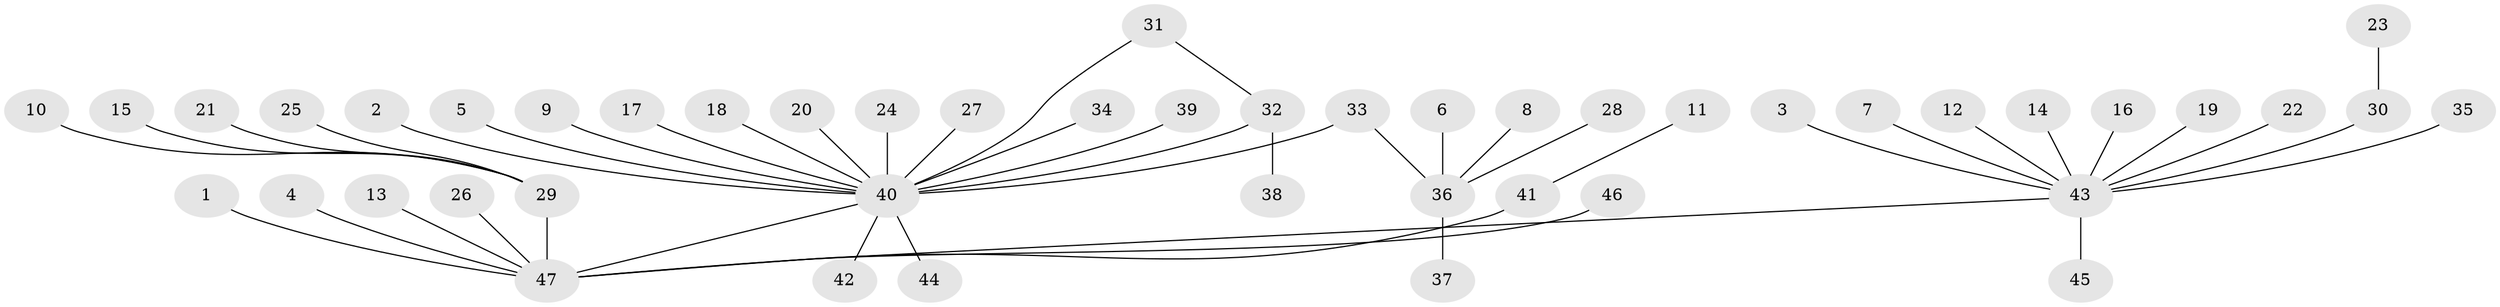 // original degree distribution, {6: 0.017241379310344827, 3: 0.05172413793103448, 20: 0.008620689655172414, 13: 0.008620689655172414, 2: 0.20689655172413793, 5: 0.017241379310344827, 14: 0.008620689655172414, 8: 0.017241379310344827, 1: 0.646551724137931, 4: 0.017241379310344827}
// Generated by graph-tools (version 1.1) at 2025/36/03/04/25 23:36:46]
// undirected, 47 vertices, 47 edges
graph export_dot {
  node [color=gray90,style=filled];
  1;
  2;
  3;
  4;
  5;
  6;
  7;
  8;
  9;
  10;
  11;
  12;
  13;
  14;
  15;
  16;
  17;
  18;
  19;
  20;
  21;
  22;
  23;
  24;
  25;
  26;
  27;
  28;
  29;
  30;
  31;
  32;
  33;
  34;
  35;
  36;
  37;
  38;
  39;
  40;
  41;
  42;
  43;
  44;
  45;
  46;
  47;
  1 -- 47 [weight=1.0];
  2 -- 40 [weight=1.0];
  3 -- 43 [weight=1.0];
  4 -- 47 [weight=1.0];
  5 -- 40 [weight=1.0];
  6 -- 36 [weight=1.0];
  7 -- 43 [weight=1.0];
  8 -- 36 [weight=1.0];
  9 -- 40 [weight=1.0];
  10 -- 29 [weight=1.0];
  11 -- 41 [weight=1.0];
  12 -- 43 [weight=1.0];
  13 -- 47 [weight=1.0];
  14 -- 43 [weight=1.0];
  15 -- 29 [weight=1.0];
  16 -- 43 [weight=1.0];
  17 -- 40 [weight=1.0];
  18 -- 40 [weight=1.0];
  19 -- 43 [weight=1.0];
  20 -- 40 [weight=1.0];
  21 -- 29 [weight=1.0];
  22 -- 43 [weight=1.0];
  23 -- 30 [weight=1.0];
  24 -- 40 [weight=1.0];
  25 -- 29 [weight=1.0];
  26 -- 47 [weight=1.0];
  27 -- 40 [weight=1.0];
  28 -- 36 [weight=1.0];
  29 -- 47 [weight=1.0];
  30 -- 43 [weight=1.0];
  31 -- 32 [weight=1.0];
  31 -- 40 [weight=1.0];
  32 -- 38 [weight=1.0];
  32 -- 40 [weight=1.0];
  33 -- 36 [weight=1.0];
  33 -- 40 [weight=1.0];
  34 -- 40 [weight=2.0];
  35 -- 43 [weight=1.0];
  36 -- 37 [weight=1.0];
  39 -- 40 [weight=1.0];
  40 -- 42 [weight=1.0];
  40 -- 44 [weight=1.0];
  40 -- 47 [weight=1.0];
  41 -- 47 [weight=1.0];
  43 -- 45 [weight=1.0];
  43 -- 47 [weight=1.0];
  46 -- 47 [weight=1.0];
}
